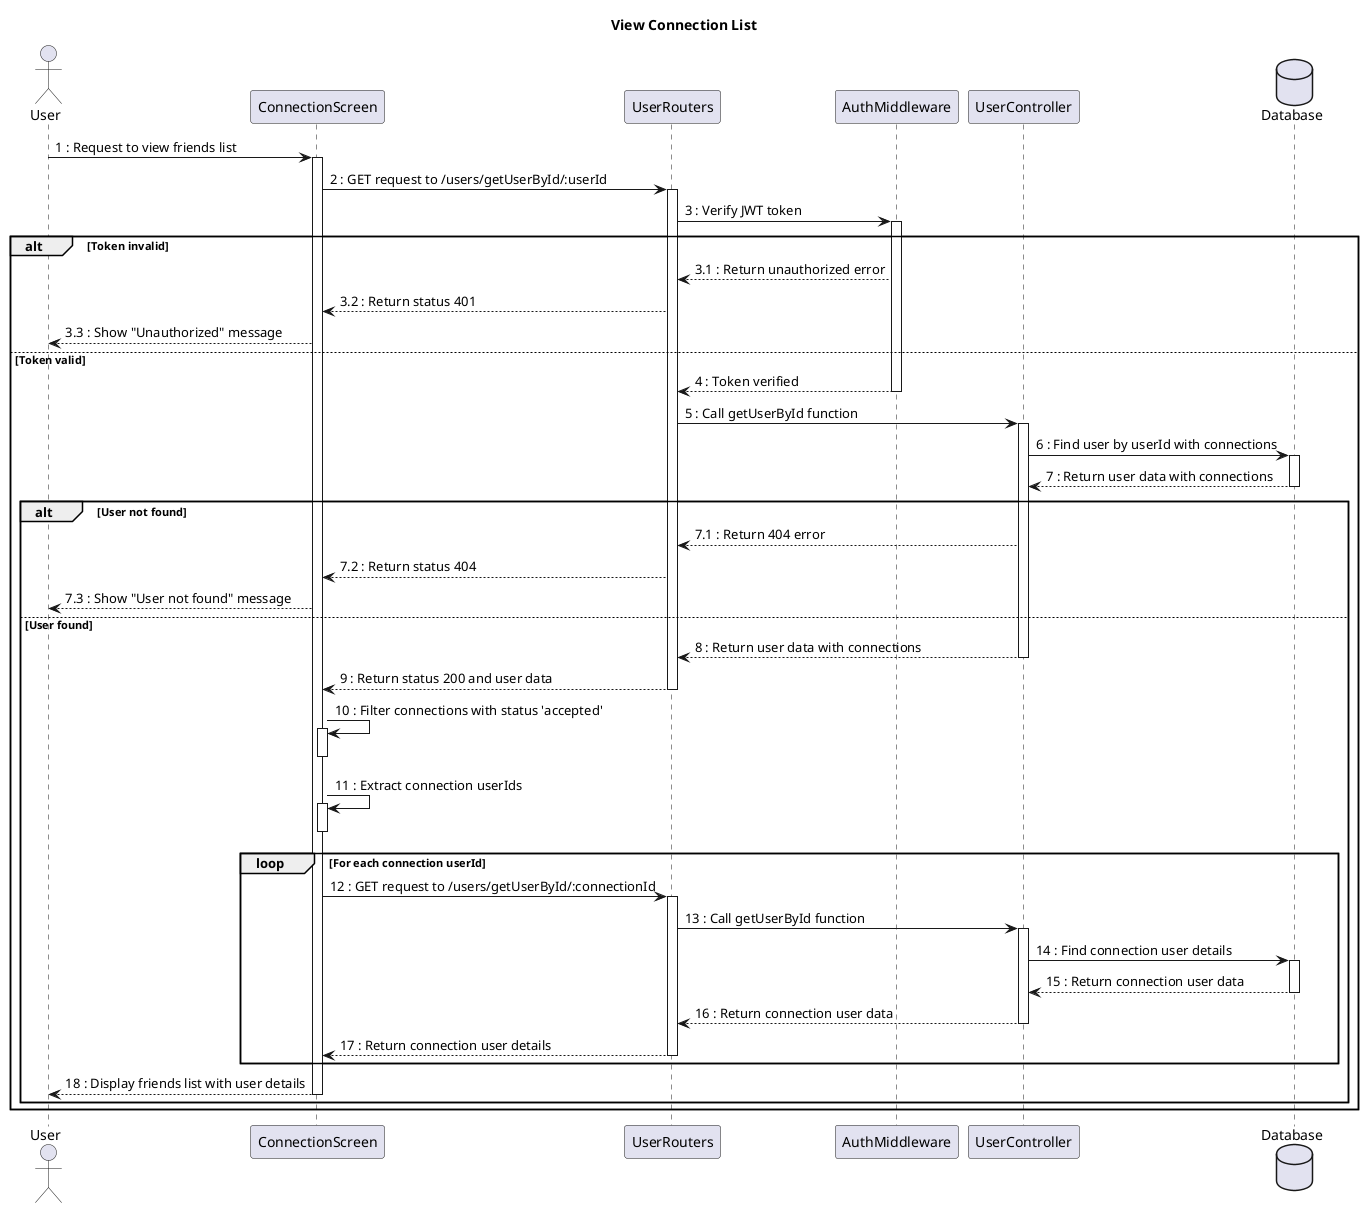 @startuml
title View Connection List
actor User
participant ConnectionScreen
participant UserRouters
participant AuthMiddleware
participant UserController
database Database

User -> ConnectionScreen : 1 : Request to view friends list
activate ConnectionScreen

ConnectionScreen -> UserRouters : 2 : GET request to /users/getUserById/:userId
activate UserRouters

UserRouters -> AuthMiddleware : 3 : Verify JWT token
activate AuthMiddleware

alt Token invalid
    AuthMiddleware --> UserRouters : 3.1 : Return unauthorized error
    UserRouters --> ConnectionScreen : 3.2 : Return status 401
    ConnectionScreen --> User : 3.3 : Show "Unauthorized" message
else Token valid
    AuthMiddleware --> UserRouters : 4 : Token verified
    deactivate AuthMiddleware

    UserRouters -> UserController : 5 : Call getUserById function
    activate UserController

    UserController -> Database : 6 : Find user by userId with connections
    activate Database
    Database --> UserController : 7 : Return user data with connections
    deactivate Database

    alt User not found
        UserController --> UserRouters : 7.1 : Return 404 error
        UserRouters --> ConnectionScreen : 7.2 : Return status 404
        ConnectionScreen --> User : 7.3 : Show "User not found" message
    else User found
        UserController --> UserRouters : 8 : Return user data with connections
        deactivate UserController
        UserRouters --> ConnectionScreen : 9 : Return status 200 and user data
        deactivate UserRouters

        ConnectionScreen -> ConnectionScreen : 10 : Filter connections with status 'accepted'
        activate ConnectionScreen
        deactivate ConnectionScreen

        ConnectionScreen -> ConnectionScreen : 11 : Extract connection userIds
        activate ConnectionScreen
        deactivate ConnectionScreen

        loop For each connection userId
            ConnectionScreen -> UserRouters : 12 : GET request to /users/getUserById/:connectionId
            activate UserRouters
            UserRouters -> UserController : 13 : Call getUserById function
            activate UserController
            UserController -> Database : 14 : Find connection user details
            activate Database
            Database --> UserController : 15 : Return connection user data
            deactivate Database
            UserController --> UserRouters : 16 : Return connection user data
            deactivate UserController
            UserRouters --> ConnectionScreen : 17 : Return connection user details
            deactivate UserRouters
        end

        ConnectionScreen --> User : 18 : Display friends list with user details
        deactivate ConnectionScreen
    end
end

@enduml
